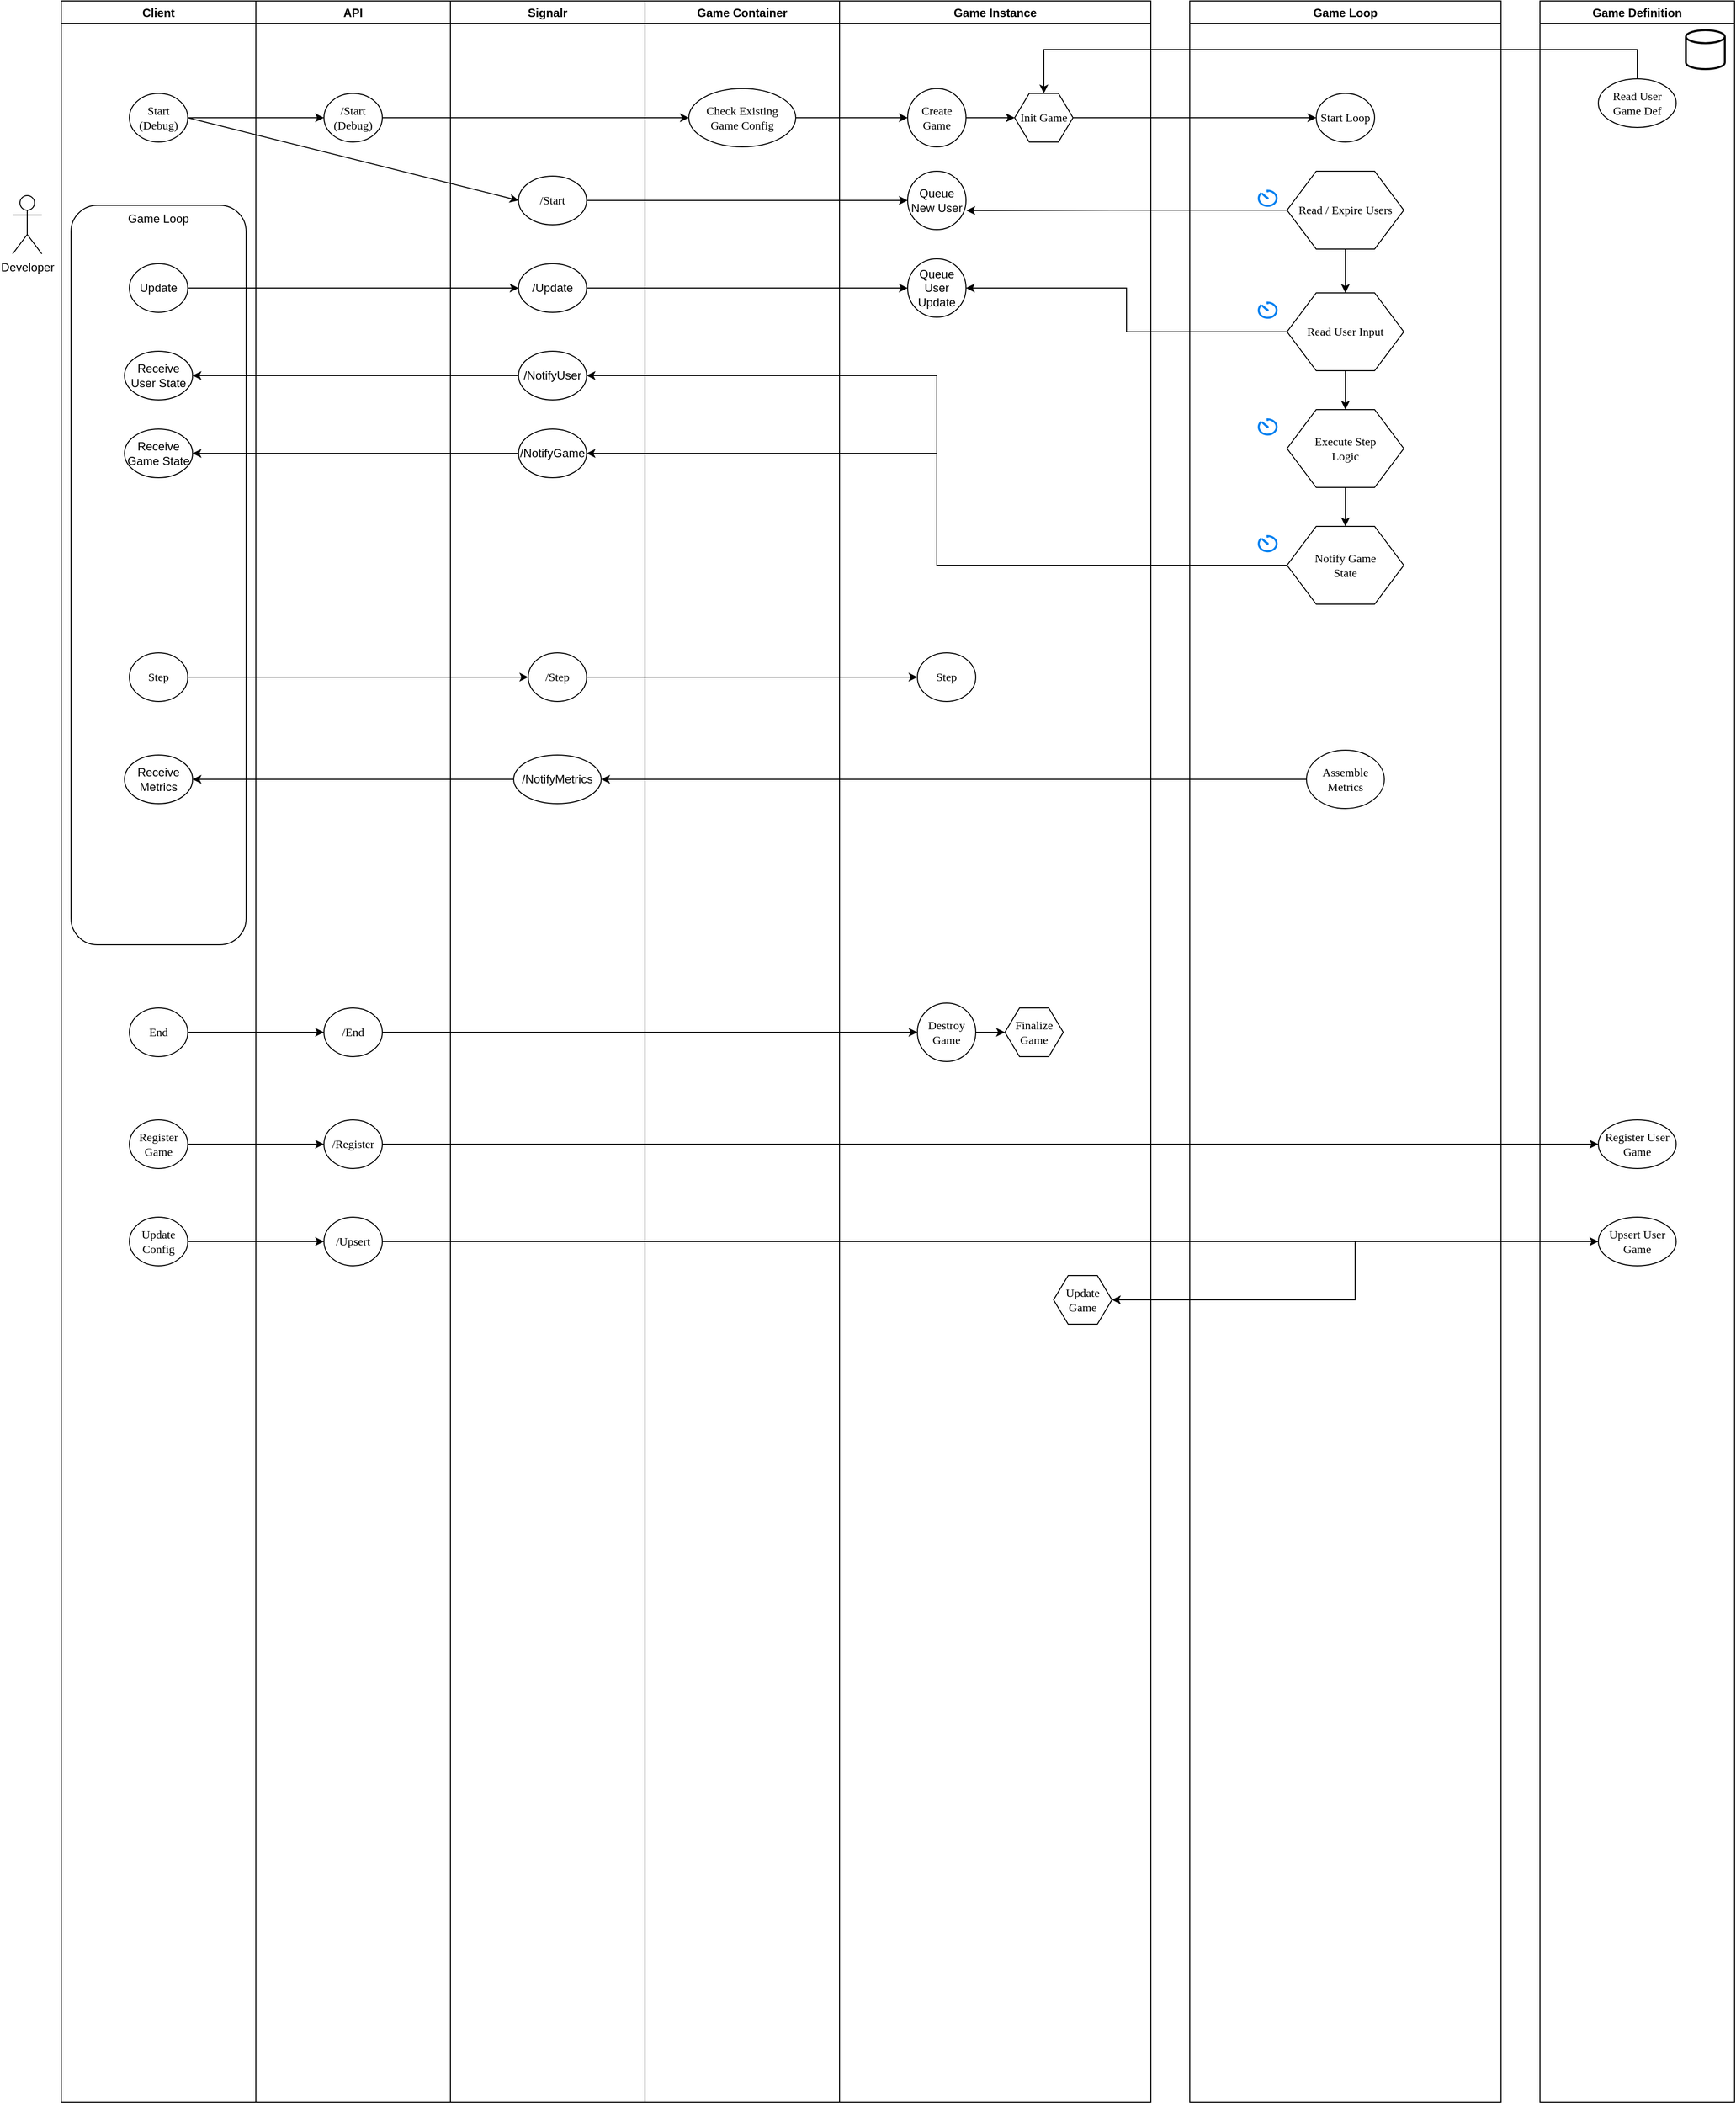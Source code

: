 <mxfile version="14.6.11" type="github">
  <diagram name="Page-1" id="8ce9d11a-91a2-4d17-14d8-a56ed91bf033">
    <mxGraphModel dx="1869" dy="2130" grid="1" gridSize="10" guides="1" tooltips="1" connect="1" arrows="1" fold="1" page="1" pageScale="1" pageWidth="1100" pageHeight="850" background="#ffffff" math="0" shadow="0">
      <root>
        <mxCell id="0" />
        <mxCell id="1" parent="0" />
        <mxCell id="Ll6mEKfXiGwx3FvLb5uy-29" value="Client" style="swimlane;" vertex="1" parent="1">
          <mxGeometry x="80" y="-320" width="200" height="2160" as="geometry" />
        </mxCell>
        <mxCell id="Ll6mEKfXiGwx3FvLb5uy-20" value="Game Loop" style="rounded=1;whiteSpace=wrap;html=1;verticalAlign=top;" vertex="1" parent="Ll6mEKfXiGwx3FvLb5uy-29">
          <mxGeometry x="10" y="210" width="180" height="760" as="geometry" />
        </mxCell>
        <mxCell id="Ll6mEKfXiGwx3FvLb5uy-58" value="Step" style="ellipse;whiteSpace=wrap;html=1;shadow=0;fontFamily=Verdana;fontSize=12;fontColor=#000000;align=center;strokeColor=#000000;strokeWidth=1;fillColor=#ffffff;" vertex="1" parent="Ll6mEKfXiGwx3FvLb5uy-29">
          <mxGeometry x="70" y="670" width="60" height="50" as="geometry" />
        </mxCell>
        <mxCell id="Ll6mEKfXiGwx3FvLb5uy-59" value="End" style="ellipse;whiteSpace=wrap;html=1;shadow=0;fontFamily=Verdana;fontSize=12;fontColor=#000000;align=center;strokeColor=#000000;strokeWidth=1;fillColor=#ffffff;" vertex="1" parent="Ll6mEKfXiGwx3FvLb5uy-29">
          <mxGeometry x="70" y="1035" width="60" height="50" as="geometry" />
        </mxCell>
        <mxCell id="Ll6mEKfXiGwx3FvLb5uy-108" value="Receive Metrics" style="ellipse;whiteSpace=wrap;html=1;" vertex="1" parent="Ll6mEKfXiGwx3FvLb5uy-29">
          <mxGeometry x="65" y="775" width="70" height="50" as="geometry" />
        </mxCell>
        <mxCell id="17ea667e15c223fc-1" value="Start (Debug)" style="ellipse;whiteSpace=wrap;html=1;shadow=0;fontFamily=Verdana;fontSize=12;fontColor=#000000;align=center;strokeColor=#000000;strokeWidth=1;fillColor=#ffffff;" parent="1" vertex="1">
          <mxGeometry x="150" y="-225" width="60" height="50" as="geometry" />
        </mxCell>
        <mxCell id="17ea667e15c223fc-11" value="Check Existing &lt;br&gt;Game Config" style="ellipse;whiteSpace=wrap;html=1;shadow=0;fontFamily=Verdana;fontSize=12;fontColor=#000000;align=center;strokeColor=#000000;strokeWidth=1;fillColor=#ffffff;" parent="1" vertex="1">
          <mxGeometry x="725" y="-230" width="110" height="60" as="geometry" />
        </mxCell>
        <mxCell id="Ll6mEKfXiGwx3FvLb5uy-46" style="edgeStyle=orthogonalEdgeStyle;rounded=0;orthogonalLoop=1;jettySize=auto;html=1;" edge="1" parent="1" source="A-zen401bAJwL3QT7sRb-5" target="A-zen401bAJwL3QT7sRb-11">
          <mxGeometry relative="1" as="geometry" />
        </mxCell>
        <mxCell id="A-zen401bAJwL3QT7sRb-5" value="Create Game" style="ellipse;whiteSpace=wrap;html=1;shadow=0;fontFamily=Verdana;fontSize=12;fontColor=#000000;align=center;strokeColor=#000000;strokeWidth=1;fillColor=#ffffff;" parent="1" vertex="1">
          <mxGeometry x="950" y="-230" width="60" height="60" as="geometry" />
        </mxCell>
        <mxCell id="Ll6mEKfXiGwx3FvLb5uy-47" style="edgeStyle=orthogonalEdgeStyle;rounded=0;orthogonalLoop=1;jettySize=auto;html=1;" edge="1" parent="1" source="A-zen401bAJwL3QT7sRb-11" target="A-zen401bAJwL3QT7sRb-14">
          <mxGeometry relative="1" as="geometry" />
        </mxCell>
        <mxCell id="Ll6mEKfXiGwx3FvLb5uy-2" value="Developer" style="shape=umlActor;verticalLabelPosition=bottom;verticalAlign=top;html=1;outlineConnect=0;" vertex="1" parent="1">
          <mxGeometry x="30" y="-120" width="30" height="60" as="geometry" />
        </mxCell>
        <mxCell id="Ll6mEKfXiGwx3FvLb5uy-8" value="/Start (Debug)" style="ellipse;whiteSpace=wrap;html=1;shadow=0;fontFamily=Verdana;fontSize=12;fontColor=#000000;align=center;strokeColor=#000000;strokeWidth=1;fillColor=#ffffff;" vertex="1" parent="1">
          <mxGeometry x="350" y="-225" width="60" height="50" as="geometry" />
        </mxCell>
        <mxCell id="Ll6mEKfXiGwx3FvLb5uy-11" value="/Update" style="ellipse;whiteSpace=wrap;html=1;" vertex="1" parent="1">
          <mxGeometry x="550" y="-50" width="70" height="50" as="geometry" />
        </mxCell>
        <mxCell id="Ll6mEKfXiGwx3FvLb5uy-13" value="/Start" style="ellipse;whiteSpace=wrap;html=1;shadow=0;fontFamily=Verdana;fontSize=12;fontColor=#000000;align=center;strokeColor=#000000;strokeWidth=1;fillColor=#ffffff;" vertex="1" parent="1">
          <mxGeometry x="550" y="-140" width="70" height="50" as="geometry" />
        </mxCell>
        <mxCell id="Ll6mEKfXiGwx3FvLb5uy-14" value="" style="endArrow=classic;html=1;exitX=1;exitY=0.5;exitDx=0;exitDy=0;entryX=0;entryY=0.5;entryDx=0;entryDy=0;" edge="1" parent="1" source="17ea667e15c223fc-1" target="Ll6mEKfXiGwx3FvLb5uy-8">
          <mxGeometry width="50" height="50" relative="1" as="geometry">
            <mxPoint x="560" y="40" as="sourcePoint" />
            <mxPoint x="610" y="-10" as="targetPoint" />
          </mxGeometry>
        </mxCell>
        <mxCell id="Ll6mEKfXiGwx3FvLb5uy-15" value="" style="endArrow=classic;html=1;exitX=1;exitY=0.5;exitDx=0;exitDy=0;entryX=0;entryY=0.5;entryDx=0;entryDy=0;" edge="1" parent="1" source="17ea667e15c223fc-1" target="Ll6mEKfXiGwx3FvLb5uy-13">
          <mxGeometry width="50" height="50" relative="1" as="geometry">
            <mxPoint x="560" y="40" as="sourcePoint" />
            <mxPoint x="610" y="-10" as="targetPoint" />
          </mxGeometry>
        </mxCell>
        <mxCell id="Ll6mEKfXiGwx3FvLb5uy-16" value="Queue New User" style="ellipse;whiteSpace=wrap;html=1;" vertex="1" parent="1">
          <mxGeometry x="950" y="-145" width="60" height="60" as="geometry" />
        </mxCell>
        <mxCell id="Ll6mEKfXiGwx3FvLb5uy-17" value="" style="endArrow=classic;html=1;exitX=1;exitY=0.5;exitDx=0;exitDy=0;entryX=0;entryY=0.5;entryDx=0;entryDy=0;" edge="1" parent="1" source="Ll6mEKfXiGwx3FvLb5uy-8" target="17ea667e15c223fc-11">
          <mxGeometry width="50" height="50" relative="1" as="geometry">
            <mxPoint x="780" y="40" as="sourcePoint" />
            <mxPoint x="830" y="-10" as="targetPoint" />
          </mxGeometry>
        </mxCell>
        <mxCell id="Ll6mEKfXiGwx3FvLb5uy-18" value="" style="endArrow=classic;html=1;exitX=1;exitY=0.5;exitDx=0;exitDy=0;entryX=0;entryY=0.5;entryDx=0;entryDy=0;" edge="1" parent="1" source="17ea667e15c223fc-11" target="A-zen401bAJwL3QT7sRb-5">
          <mxGeometry width="50" height="50" relative="1" as="geometry">
            <mxPoint x="780" y="40" as="sourcePoint" />
            <mxPoint x="830" y="-10" as="targetPoint" />
          </mxGeometry>
        </mxCell>
        <mxCell id="Ll6mEKfXiGwx3FvLb5uy-19" value="" style="endArrow=classic;html=1;exitX=1;exitY=0.5;exitDx=0;exitDy=0;entryX=0;entryY=0.5;entryDx=0;entryDy=0;" edge="1" parent="1" source="Ll6mEKfXiGwx3FvLb5uy-13" target="Ll6mEKfXiGwx3FvLb5uy-16">
          <mxGeometry width="50" height="50" relative="1" as="geometry">
            <mxPoint x="780" y="40" as="sourcePoint" />
            <mxPoint x="830" y="-10" as="targetPoint" />
          </mxGeometry>
        </mxCell>
        <mxCell id="Ll6mEKfXiGwx3FvLb5uy-22" value="Update" style="ellipse;whiteSpace=wrap;html=1;" vertex="1" parent="1">
          <mxGeometry x="150" y="-50" width="60" height="50" as="geometry" />
        </mxCell>
        <mxCell id="Ll6mEKfXiGwx3FvLb5uy-23" value="" style="endArrow=classic;html=1;exitX=1;exitY=0.5;exitDx=0;exitDy=0;entryX=0;entryY=0.5;entryDx=0;entryDy=0;" edge="1" parent="1" source="Ll6mEKfXiGwx3FvLb5uy-22" target="Ll6mEKfXiGwx3FvLb5uy-11">
          <mxGeometry width="50" height="50" relative="1" as="geometry">
            <mxPoint x="610" y="40" as="sourcePoint" />
            <mxPoint x="660" y="-10" as="targetPoint" />
          </mxGeometry>
        </mxCell>
        <mxCell id="Ll6mEKfXiGwx3FvLb5uy-24" value="Queue User Update" style="ellipse;whiteSpace=wrap;html=1;" vertex="1" parent="1">
          <mxGeometry x="950" y="-55" width="60" height="60" as="geometry" />
        </mxCell>
        <mxCell id="Ll6mEKfXiGwx3FvLb5uy-25" value="" style="endArrow=classic;html=1;exitX=1;exitY=0.5;exitDx=0;exitDy=0;entryX=0;entryY=0.5;entryDx=0;entryDy=0;" edge="1" parent="1" source="Ll6mEKfXiGwx3FvLb5uy-11" target="Ll6mEKfXiGwx3FvLb5uy-24">
          <mxGeometry width="50" height="50" relative="1" as="geometry">
            <mxPoint x="610" y="40" as="sourcePoint" />
            <mxPoint x="660" y="-10" as="targetPoint" />
          </mxGeometry>
        </mxCell>
        <mxCell id="Ll6mEKfXiGwx3FvLb5uy-45" style="edgeStyle=orthogonalEdgeStyle;rounded=0;orthogonalLoop=1;jettySize=auto;html=1;" edge="1" parent="1" source="Ll6mEKfXiGwx3FvLb5uy-26" target="Ll6mEKfXiGwx3FvLb5uy-42">
          <mxGeometry relative="1" as="geometry" />
        </mxCell>
        <mxCell id="Ll6mEKfXiGwx3FvLb5uy-26" value="/NotifyUser" style="ellipse;whiteSpace=wrap;html=1;" vertex="1" parent="1">
          <mxGeometry x="550" y="40" width="70" height="50" as="geometry" />
        </mxCell>
        <mxCell id="Ll6mEKfXiGwx3FvLb5uy-44" style="edgeStyle=orthogonalEdgeStyle;rounded=0;orthogonalLoop=1;jettySize=auto;html=1;" edge="1" parent="1" source="Ll6mEKfXiGwx3FvLb5uy-28" target="Ll6mEKfXiGwx3FvLb5uy-43">
          <mxGeometry relative="1" as="geometry" />
        </mxCell>
        <mxCell id="Ll6mEKfXiGwx3FvLb5uy-28" value="/NotifyGame" style="ellipse;whiteSpace=wrap;html=1;" vertex="1" parent="1">
          <mxGeometry x="550" y="120" width="70" height="50" as="geometry" />
        </mxCell>
        <mxCell id="Ll6mEKfXiGwx3FvLb5uy-30" value="API" style="swimlane;" vertex="1" parent="1">
          <mxGeometry x="280" y="-320" width="200" height="2160" as="geometry" />
        </mxCell>
        <mxCell id="Ll6mEKfXiGwx3FvLb5uy-70" value="/End" style="ellipse;whiteSpace=wrap;html=1;shadow=0;fontFamily=Verdana;fontSize=12;fontColor=#000000;align=center;strokeColor=#000000;strokeWidth=1;fillColor=#ffffff;" vertex="1" parent="Ll6mEKfXiGwx3FvLb5uy-30">
          <mxGeometry x="70" y="1035" width="60" height="50" as="geometry" />
        </mxCell>
        <mxCell id="Ll6mEKfXiGwx3FvLb5uy-90" value="Update Game" style="shape=hexagon;perimeter=hexagonPerimeter;whiteSpace=wrap;html=1;rounded=0;shadow=0;labelBackgroundColor=none;strokeWidth=1;fontFamily=Verdana;fontSize=12;align=center;" vertex="1" parent="Ll6mEKfXiGwx3FvLb5uy-30">
          <mxGeometry x="820" y="1310" width="60" height="50" as="geometry" />
        </mxCell>
        <mxCell id="Ll6mEKfXiGwx3FvLb5uy-55" value="Register Game" style="ellipse;whiteSpace=wrap;html=1;shadow=0;fontFamily=Verdana;fontSize=12;fontColor=#000000;align=center;strokeColor=#000000;strokeWidth=1;fillColor=#ffffff;" vertex="1" parent="Ll6mEKfXiGwx3FvLb5uy-30">
          <mxGeometry x="-130" y="1150" width="60" height="50" as="geometry" />
        </mxCell>
        <mxCell id="Ll6mEKfXiGwx3FvLb5uy-60" value="/Register" style="ellipse;whiteSpace=wrap;html=1;shadow=0;fontFamily=Verdana;fontSize=12;fontColor=#000000;align=center;strokeColor=#000000;strokeWidth=1;fillColor=#ffffff;" vertex="1" parent="Ll6mEKfXiGwx3FvLb5uy-30">
          <mxGeometry x="70" y="1150" width="60" height="50" as="geometry" />
        </mxCell>
        <mxCell id="Ll6mEKfXiGwx3FvLb5uy-92" style="edgeStyle=orthogonalEdgeStyle;rounded=0;orthogonalLoop=1;jettySize=auto;html=1;startArrow=none;startFill=0;" edge="1" parent="Ll6mEKfXiGwx3FvLb5uy-30" source="Ll6mEKfXiGwx3FvLb5uy-55" target="Ll6mEKfXiGwx3FvLb5uy-60">
          <mxGeometry relative="1" as="geometry" />
        </mxCell>
        <mxCell id="Ll6mEKfXiGwx3FvLb5uy-65" style="edgeStyle=orthogonalEdgeStyle;rounded=0;orthogonalLoop=1;jettySize=auto;html=1;" edge="1" parent="Ll6mEKfXiGwx3FvLb5uy-30" source="Ll6mEKfXiGwx3FvLb5uy-60" target="Ll6mEKfXiGwx3FvLb5uy-64">
          <mxGeometry relative="1" as="geometry" />
        </mxCell>
        <mxCell id="Ll6mEKfXiGwx3FvLb5uy-64" value="Register User Game" style="ellipse;whiteSpace=wrap;html=1;shadow=0;fontFamily=Verdana;fontSize=12;fontColor=#000000;align=center;strokeColor=#000000;strokeWidth=1;fillColor=#ffffff;" vertex="1" parent="Ll6mEKfXiGwx3FvLb5uy-30">
          <mxGeometry x="1380" y="1150" width="80" height="50" as="geometry" />
        </mxCell>
        <mxCell id="Ll6mEKfXiGwx3FvLb5uy-56" value="Update Config" style="ellipse;whiteSpace=wrap;html=1;shadow=0;fontFamily=Verdana;fontSize=12;fontColor=#000000;align=center;strokeColor=#000000;strokeWidth=1;fillColor=#ffffff;" vertex="1" parent="Ll6mEKfXiGwx3FvLb5uy-30">
          <mxGeometry x="-130" y="1250" width="60" height="50" as="geometry" />
        </mxCell>
        <mxCell id="Ll6mEKfXiGwx3FvLb5uy-61" value="/Upsert" style="ellipse;whiteSpace=wrap;html=1;shadow=0;fontFamily=Verdana;fontSize=12;fontColor=#000000;align=center;strokeColor=#000000;strokeWidth=1;fillColor=#ffffff;" vertex="1" parent="Ll6mEKfXiGwx3FvLb5uy-30">
          <mxGeometry x="70" y="1250" width="60" height="50" as="geometry" />
        </mxCell>
        <mxCell id="Ll6mEKfXiGwx3FvLb5uy-93" style="edgeStyle=orthogonalEdgeStyle;rounded=0;orthogonalLoop=1;jettySize=auto;html=1;entryX=0;entryY=0.5;entryDx=0;entryDy=0;startArrow=none;startFill=0;" edge="1" parent="Ll6mEKfXiGwx3FvLb5uy-30" source="Ll6mEKfXiGwx3FvLb5uy-56" target="Ll6mEKfXiGwx3FvLb5uy-61">
          <mxGeometry relative="1" as="geometry" />
        </mxCell>
        <mxCell id="Ll6mEKfXiGwx3FvLb5uy-66" style="edgeStyle=orthogonalEdgeStyle;rounded=0;orthogonalLoop=1;jettySize=auto;html=1;" edge="1" parent="Ll6mEKfXiGwx3FvLb5uy-30" source="Ll6mEKfXiGwx3FvLb5uy-61" target="Ll6mEKfXiGwx3FvLb5uy-67">
          <mxGeometry relative="1" as="geometry">
            <mxPoint x="1390" y="1275.0" as="targetPoint" />
          </mxGeometry>
        </mxCell>
        <mxCell id="Ll6mEKfXiGwx3FvLb5uy-67" value="Upsert User Game" style="ellipse;whiteSpace=wrap;html=1;shadow=0;fontFamily=Verdana;fontSize=12;fontColor=#000000;align=center;strokeColor=#000000;strokeWidth=1;fillColor=#ffffff;" vertex="1" parent="Ll6mEKfXiGwx3FvLb5uy-30">
          <mxGeometry x="1380" y="1250" width="80" height="50" as="geometry" />
        </mxCell>
        <mxCell id="Ll6mEKfXiGwx3FvLb5uy-91" style="edgeStyle=orthogonalEdgeStyle;rounded=0;orthogonalLoop=1;jettySize=auto;html=1;entryX=1;entryY=0.5;entryDx=0;entryDy=0;startArrow=none;startFill=0;" edge="1" parent="Ll6mEKfXiGwx3FvLb5uy-30" source="Ll6mEKfXiGwx3FvLb5uy-67" target="Ll6mEKfXiGwx3FvLb5uy-90">
          <mxGeometry relative="1" as="geometry" />
        </mxCell>
        <mxCell id="Ll6mEKfXiGwx3FvLb5uy-31" value="Signalr" style="swimlane;" vertex="1" parent="1">
          <mxGeometry x="480" y="-320" width="200" height="2160" as="geometry" />
        </mxCell>
        <mxCell id="Ll6mEKfXiGwx3FvLb5uy-100" value="/Step" style="ellipse;whiteSpace=wrap;html=1;shadow=0;fontFamily=Verdana;fontSize=12;fontColor=#000000;align=center;strokeColor=#000000;strokeWidth=1;fillColor=#ffffff;" vertex="1" parent="Ll6mEKfXiGwx3FvLb5uy-31">
          <mxGeometry x="80" y="670" width="60" height="50" as="geometry" />
        </mxCell>
        <mxCell id="Ll6mEKfXiGwx3FvLb5uy-104" value="/NotifyMetrics" style="ellipse;whiteSpace=wrap;html=1;" vertex="1" parent="Ll6mEKfXiGwx3FvLb5uy-31">
          <mxGeometry x="65" y="775" width="90" height="50" as="geometry" />
        </mxCell>
        <mxCell id="Ll6mEKfXiGwx3FvLb5uy-32" value="Game Container" style="swimlane;" vertex="1" parent="1">
          <mxGeometry x="680" y="-320" width="200" height="2160" as="geometry" />
        </mxCell>
        <mxCell id="Ll6mEKfXiGwx3FvLb5uy-33" value="Game Instance" style="swimlane;" vertex="1" parent="1">
          <mxGeometry x="880" y="-320" width="320" height="2160" as="geometry" />
        </mxCell>
        <mxCell id="A-zen401bAJwL3QT7sRb-11" value="Init Game" style="shape=hexagon;perimeter=hexagonPerimeter;whiteSpace=wrap;html=1;rounded=0;shadow=0;labelBackgroundColor=none;strokeWidth=1;fontFamily=Verdana;fontSize=12;align=center;" parent="Ll6mEKfXiGwx3FvLb5uy-33" vertex="1">
          <mxGeometry x="180" y="95" width="60" height="50" as="geometry" />
        </mxCell>
        <mxCell id="Ll6mEKfXiGwx3FvLb5uy-76" style="edgeStyle=orthogonalEdgeStyle;rounded=0;orthogonalLoop=1;jettySize=auto;html=1;startArrow=none;startFill=0;" edge="1" parent="Ll6mEKfXiGwx3FvLb5uy-33" source="Ll6mEKfXiGwx3FvLb5uy-71" target="Ll6mEKfXiGwx3FvLb5uy-72">
          <mxGeometry relative="1" as="geometry" />
        </mxCell>
        <mxCell id="Ll6mEKfXiGwx3FvLb5uy-71" value="Destroy Game" style="ellipse;whiteSpace=wrap;html=1;shadow=0;fontFamily=Verdana;fontSize=12;fontColor=#000000;align=center;strokeColor=#000000;strokeWidth=1;fillColor=#ffffff;" vertex="1" parent="Ll6mEKfXiGwx3FvLb5uy-33">
          <mxGeometry x="80" y="1030" width="60" height="60" as="geometry" />
        </mxCell>
        <mxCell id="Ll6mEKfXiGwx3FvLb5uy-72" value="Finalize Game" style="shape=hexagon;perimeter=hexagonPerimeter;whiteSpace=wrap;html=1;rounded=0;shadow=0;labelBackgroundColor=none;strokeWidth=1;fontFamily=Verdana;fontSize=12;align=center;" vertex="1" parent="Ll6mEKfXiGwx3FvLb5uy-33">
          <mxGeometry x="170" y="1035" width="60" height="50" as="geometry" />
        </mxCell>
        <mxCell id="Ll6mEKfXiGwx3FvLb5uy-101" value="Step" style="ellipse;whiteSpace=wrap;html=1;shadow=0;fontFamily=Verdana;fontSize=12;fontColor=#000000;align=center;strokeColor=#000000;strokeWidth=1;fillColor=#ffffff;" vertex="1" parent="Ll6mEKfXiGwx3FvLb5uy-33">
          <mxGeometry x="80" y="670" width="60" height="50" as="geometry" />
        </mxCell>
        <mxCell id="Ll6mEKfXiGwx3FvLb5uy-34" value="Game Loop" style="swimlane;" vertex="1" parent="1">
          <mxGeometry x="1240" y="-320" width="320" height="2160" as="geometry" />
        </mxCell>
        <mxCell id="Ll6mEKfXiGwx3FvLb5uy-38" style="edgeStyle=orthogonalEdgeStyle;rounded=0;orthogonalLoop=1;jettySize=auto;html=1;" edge="1" parent="Ll6mEKfXiGwx3FvLb5uy-34" source="A-zen401bAJwL3QT7sRb-18" target="A-zen401bAJwL3QT7sRb-23">
          <mxGeometry relative="1" as="geometry" />
        </mxCell>
        <mxCell id="A-zen401bAJwL3QT7sRb-18" value="Read User Input" style="shape=hexagon;perimeter=hexagonPerimeter;whiteSpace=wrap;html=1;rounded=0;shadow=0;labelBackgroundColor=none;strokeWidth=1;fontFamily=Verdana;fontSize=12;align=center;" parent="Ll6mEKfXiGwx3FvLb5uy-34" vertex="1">
          <mxGeometry x="100" y="300" width="120" height="80" as="geometry" />
        </mxCell>
        <mxCell id="Ll6mEKfXiGwx3FvLb5uy-39" style="edgeStyle=orthogonalEdgeStyle;rounded=0;orthogonalLoop=1;jettySize=auto;html=1;" edge="1" parent="Ll6mEKfXiGwx3FvLb5uy-34" source="A-zen401bAJwL3QT7sRb-23" target="A-zen401bAJwL3QT7sRb-35">
          <mxGeometry relative="1" as="geometry" />
        </mxCell>
        <mxCell id="A-zen401bAJwL3QT7sRb-23" value="Execute Step &lt;br&gt;Logic" style="shape=hexagon;perimeter=hexagonPerimeter;whiteSpace=wrap;html=1;rounded=0;shadow=0;labelBackgroundColor=none;strokeWidth=1;fontFamily=Verdana;fontSize=12;align=center;" parent="Ll6mEKfXiGwx3FvLb5uy-34" vertex="1">
          <mxGeometry x="100" y="420" width="120" height="80" as="geometry" />
        </mxCell>
        <mxCell id="Ll6mEKfXiGwx3FvLb5uy-37" style="edgeStyle=orthogonalEdgeStyle;rounded=0;orthogonalLoop=1;jettySize=auto;html=1;" edge="1" parent="Ll6mEKfXiGwx3FvLb5uy-34" source="A-zen401bAJwL3QT7sRb-27" target="A-zen401bAJwL3QT7sRb-18">
          <mxGeometry relative="1" as="geometry" />
        </mxCell>
        <mxCell id="A-zen401bAJwL3QT7sRb-27" value="Read / Expire Users" style="shape=hexagon;perimeter=hexagonPerimeter;whiteSpace=wrap;html=1;rounded=0;shadow=0;labelBackgroundColor=none;strokeWidth=1;fontFamily=Verdana;fontSize=12;align=center;" parent="Ll6mEKfXiGwx3FvLb5uy-34" vertex="1">
          <mxGeometry x="100" y="175" width="120" height="80" as="geometry" />
        </mxCell>
        <mxCell id="A-zen401bAJwL3QT7sRb-35" value="Notify Game &lt;br&gt;State" style="shape=hexagon;perimeter=hexagonPerimeter;whiteSpace=wrap;html=1;rounded=0;shadow=0;labelBackgroundColor=none;strokeWidth=1;fontFamily=Verdana;fontSize=12;align=center;" parent="Ll6mEKfXiGwx3FvLb5uy-34" vertex="1">
          <mxGeometry x="100" y="540" width="120" height="80" as="geometry" />
        </mxCell>
        <mxCell id="Ll6mEKfXiGwx3FvLb5uy-48" value="" style="html=1;verticalLabelPosition=bottom;align=center;labelBackgroundColor=#ffffff;verticalAlign=top;strokeWidth=2;strokeColor=#0080F0;shadow=0;dashed=0;shape=mxgraph.ios7.icons.gauge;" vertex="1" parent="Ll6mEKfXiGwx3FvLb5uy-34">
          <mxGeometry x="70" y="195" width="20" height="16.5" as="geometry" />
        </mxCell>
        <mxCell id="Ll6mEKfXiGwx3FvLb5uy-49" value="" style="html=1;verticalLabelPosition=bottom;align=center;labelBackgroundColor=#ffffff;verticalAlign=top;strokeWidth=2;strokeColor=#0080F0;shadow=0;dashed=0;shape=mxgraph.ios7.icons.gauge;" vertex="1" parent="Ll6mEKfXiGwx3FvLb5uy-34">
          <mxGeometry x="70" y="550" width="20" height="16.5" as="geometry" />
        </mxCell>
        <mxCell id="Ll6mEKfXiGwx3FvLb5uy-50" value="" style="html=1;verticalLabelPosition=bottom;align=center;labelBackgroundColor=#ffffff;verticalAlign=top;strokeWidth=2;strokeColor=#0080F0;shadow=0;dashed=0;shape=mxgraph.ios7.icons.gauge;" vertex="1" parent="Ll6mEKfXiGwx3FvLb5uy-34">
          <mxGeometry x="70" y="310" width="20" height="16.5" as="geometry" />
        </mxCell>
        <mxCell id="Ll6mEKfXiGwx3FvLb5uy-51" value="" style="html=1;verticalLabelPosition=bottom;align=center;labelBackgroundColor=#ffffff;verticalAlign=top;strokeWidth=2;strokeColor=#0080F0;shadow=0;dashed=0;shape=mxgraph.ios7.icons.gauge;" vertex="1" parent="Ll6mEKfXiGwx3FvLb5uy-34">
          <mxGeometry x="70" y="430" width="20" height="16.5" as="geometry" />
        </mxCell>
        <mxCell id="A-zen401bAJwL3QT7sRb-14" value="Start Loop" style="ellipse;whiteSpace=wrap;html=1;shadow=0;fontFamily=Verdana;fontSize=12;fontColor=#000000;align=center;strokeColor=#000000;strokeWidth=1;fillColor=#ffffff;" parent="Ll6mEKfXiGwx3FvLb5uy-34" vertex="1">
          <mxGeometry x="130" y="95" width="60" height="50" as="geometry" />
        </mxCell>
        <mxCell id="Ll6mEKfXiGwx3FvLb5uy-105" value="Assemble Metrics" style="ellipse;whiteSpace=wrap;html=1;shadow=0;fontFamily=Verdana;fontSize=12;fontColor=#000000;align=center;strokeColor=#000000;strokeWidth=1;fillColor=#ffffff;" vertex="1" parent="Ll6mEKfXiGwx3FvLb5uy-34">
          <mxGeometry x="120" y="770" width="80" height="60" as="geometry" />
        </mxCell>
        <mxCell id="Ll6mEKfXiGwx3FvLb5uy-35" style="edgeStyle=orthogonalEdgeStyle;rounded=0;orthogonalLoop=1;jettySize=auto;html=1;" edge="1" parent="1" source="A-zen401bAJwL3QT7sRb-35" target="Ll6mEKfXiGwx3FvLb5uy-28">
          <mxGeometry relative="1" as="geometry">
            <Array as="points">
              <mxPoint x="980" y="260" />
              <mxPoint x="980" y="145" />
            </Array>
          </mxGeometry>
        </mxCell>
        <mxCell id="Ll6mEKfXiGwx3FvLb5uy-36" style="edgeStyle=orthogonalEdgeStyle;rounded=0;orthogonalLoop=1;jettySize=auto;html=1;entryX=1;entryY=0.5;entryDx=0;entryDy=0;" edge="1" parent="1" source="A-zen401bAJwL3QT7sRb-35" target="Ll6mEKfXiGwx3FvLb5uy-26">
          <mxGeometry relative="1" as="geometry">
            <Array as="points">
              <mxPoint x="980" y="260" />
              <mxPoint x="980" y="65" />
            </Array>
          </mxGeometry>
        </mxCell>
        <mxCell id="Ll6mEKfXiGwx3FvLb5uy-40" style="edgeStyle=orthogonalEdgeStyle;rounded=0;orthogonalLoop=1;jettySize=auto;html=1;entryX=1.007;entryY=0.673;entryDx=0;entryDy=0;entryPerimeter=0;" edge="1" parent="1" source="A-zen401bAJwL3QT7sRb-27" target="Ll6mEKfXiGwx3FvLb5uy-16">
          <mxGeometry relative="1" as="geometry" />
        </mxCell>
        <mxCell id="Ll6mEKfXiGwx3FvLb5uy-41" style="edgeStyle=orthogonalEdgeStyle;rounded=0;orthogonalLoop=1;jettySize=auto;html=1;entryX=1;entryY=0.5;entryDx=0;entryDy=0;" edge="1" parent="1" source="A-zen401bAJwL3QT7sRb-18" target="Ll6mEKfXiGwx3FvLb5uy-24">
          <mxGeometry relative="1" as="geometry" />
        </mxCell>
        <mxCell id="Ll6mEKfXiGwx3FvLb5uy-42" value="Receive&lt;br&gt;User State" style="ellipse;whiteSpace=wrap;html=1;" vertex="1" parent="1">
          <mxGeometry x="145" y="40" width="70" height="50" as="geometry" />
        </mxCell>
        <mxCell id="Ll6mEKfXiGwx3FvLb5uy-43" value="Receive Game State" style="ellipse;whiteSpace=wrap;html=1;" vertex="1" parent="1">
          <mxGeometry x="145" y="120" width="70" height="50" as="geometry" />
        </mxCell>
        <mxCell id="Ll6mEKfXiGwx3FvLb5uy-62" value="Game Definition" style="swimlane;startSize=23;" vertex="1" parent="1">
          <mxGeometry x="1600" y="-320" width="200" height="2160" as="geometry" />
        </mxCell>
        <mxCell id="Ll6mEKfXiGwx3FvLb5uy-63" value="" style="strokeWidth=2;html=1;shape=mxgraph.flowchart.database;whiteSpace=wrap;" vertex="1" parent="Ll6mEKfXiGwx3FvLb5uy-62">
          <mxGeometry x="150" y="30" width="40" height="40" as="geometry" />
        </mxCell>
        <mxCell id="Ll6mEKfXiGwx3FvLb5uy-68" value="Read User Game Def" style="ellipse;whiteSpace=wrap;html=1;shadow=0;fontFamily=Verdana;fontSize=12;fontColor=#000000;align=center;strokeColor=#000000;strokeWidth=1;fillColor=#ffffff;" vertex="1" parent="Ll6mEKfXiGwx3FvLb5uy-62">
          <mxGeometry x="60" y="80" width="80" height="50" as="geometry" />
        </mxCell>
        <mxCell id="Ll6mEKfXiGwx3FvLb5uy-75" style="edgeStyle=orthogonalEdgeStyle;rounded=0;orthogonalLoop=1;jettySize=auto;html=1;startArrow=none;startFill=0;" edge="1" parent="1" source="Ll6mEKfXiGwx3FvLb5uy-70" target="Ll6mEKfXiGwx3FvLb5uy-71">
          <mxGeometry relative="1" as="geometry" />
        </mxCell>
        <mxCell id="Ll6mEKfXiGwx3FvLb5uy-77" style="edgeStyle=orthogonalEdgeStyle;rounded=0;orthogonalLoop=1;jettySize=auto;html=1;startArrow=none;startFill=0;" edge="1" parent="1" source="Ll6mEKfXiGwx3FvLb5uy-59" target="Ll6mEKfXiGwx3FvLb5uy-70">
          <mxGeometry relative="1" as="geometry" />
        </mxCell>
        <mxCell id="Ll6mEKfXiGwx3FvLb5uy-86" style="edgeStyle=orthogonalEdgeStyle;rounded=0;orthogonalLoop=1;jettySize=auto;html=1;entryX=0.5;entryY=0;entryDx=0;entryDy=0;startArrow=none;startFill=0;" edge="1" parent="1" source="Ll6mEKfXiGwx3FvLb5uy-68" target="A-zen401bAJwL3QT7sRb-11">
          <mxGeometry relative="1" as="geometry">
            <Array as="points">
              <mxPoint x="1700" y="-270" />
              <mxPoint x="1090" y="-270" />
            </Array>
          </mxGeometry>
        </mxCell>
        <mxCell id="Ll6mEKfXiGwx3FvLb5uy-102" style="edgeStyle=orthogonalEdgeStyle;rounded=0;orthogonalLoop=1;jettySize=auto;html=1;entryX=0;entryY=0.5;entryDx=0;entryDy=0;startArrow=none;startFill=0;" edge="1" parent="1" source="Ll6mEKfXiGwx3FvLb5uy-58" target="Ll6mEKfXiGwx3FvLb5uy-100">
          <mxGeometry relative="1" as="geometry" />
        </mxCell>
        <mxCell id="Ll6mEKfXiGwx3FvLb5uy-103" style="edgeStyle=orthogonalEdgeStyle;rounded=0;orthogonalLoop=1;jettySize=auto;html=1;entryX=0;entryY=0.5;entryDx=0;entryDy=0;startArrow=none;startFill=0;" edge="1" parent="1" source="Ll6mEKfXiGwx3FvLb5uy-100" target="Ll6mEKfXiGwx3FvLb5uy-101">
          <mxGeometry relative="1" as="geometry" />
        </mxCell>
        <mxCell id="Ll6mEKfXiGwx3FvLb5uy-106" style="edgeStyle=orthogonalEdgeStyle;rounded=0;orthogonalLoop=1;jettySize=auto;html=1;startArrow=none;startFill=0;" edge="1" parent="1" source="Ll6mEKfXiGwx3FvLb5uy-105" target="Ll6mEKfXiGwx3FvLb5uy-104">
          <mxGeometry relative="1" as="geometry" />
        </mxCell>
        <mxCell id="Ll6mEKfXiGwx3FvLb5uy-109" style="edgeStyle=orthogonalEdgeStyle;rounded=0;orthogonalLoop=1;jettySize=auto;html=1;startArrow=none;startFill=0;" edge="1" parent="1" source="Ll6mEKfXiGwx3FvLb5uy-104" target="Ll6mEKfXiGwx3FvLb5uy-108">
          <mxGeometry relative="1" as="geometry" />
        </mxCell>
      </root>
    </mxGraphModel>
  </diagram>
</mxfile>
